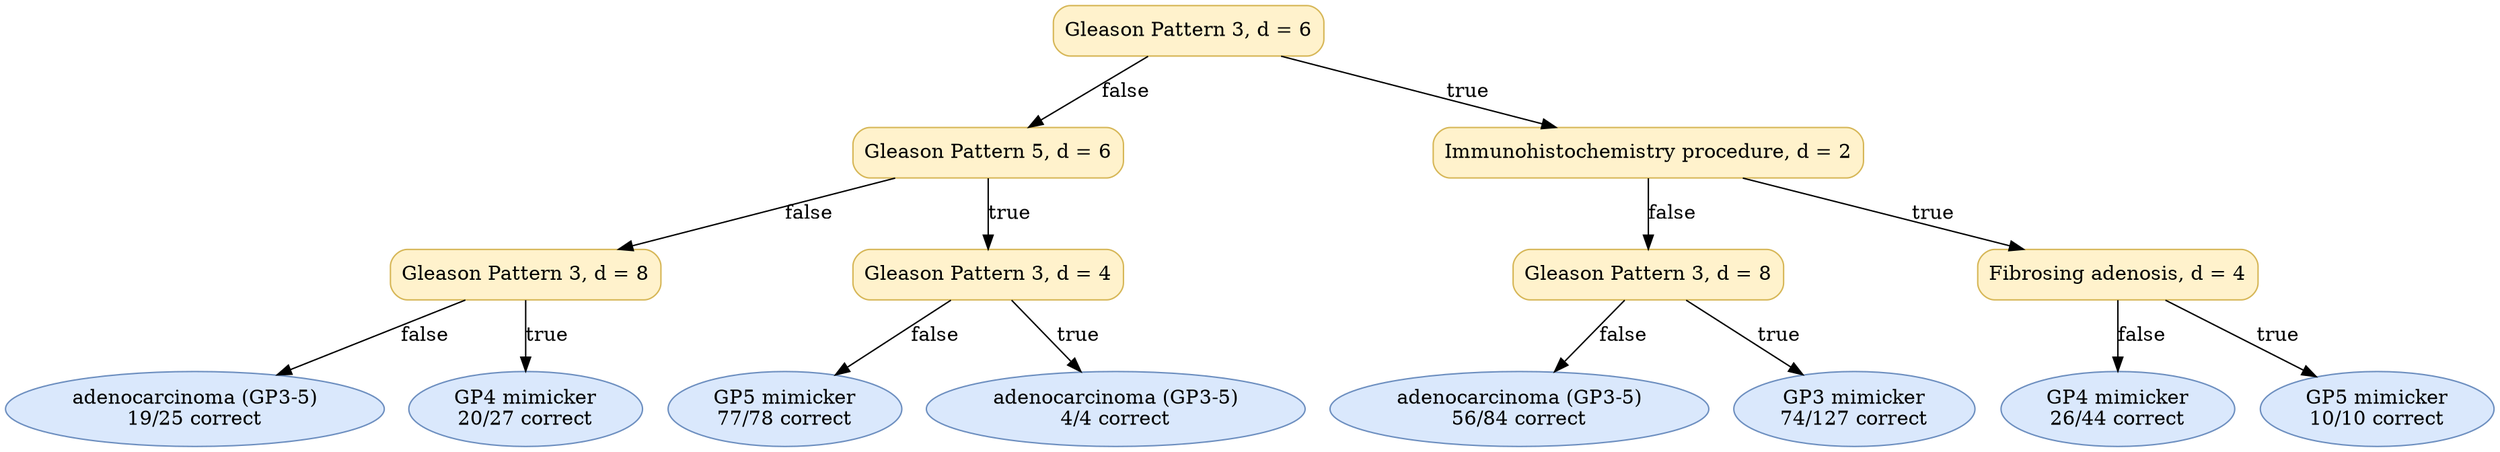 digraph "DT" {
fontname="Times-Roman";
label="";
node [fontname="Times-Roman"];
Node1 [color="#D6B656", fillcolor="#FFF2CC", label="Gleason Pattern 3, d = 6", shape="box", style="rounded,filled"];
Node2 [color="#D6B656", fillcolor="#FFF2CC", label="Gleason Pattern 5, d = 6", shape="box", style="rounded,filled"];
Node3 [color="#D6B656", fillcolor="#FFF2CC", label="Gleason Pattern 3, d = 8", shape="box", style="rounded,filled"];
Node4 [color="#6C8EBF", fillcolor="#DAE8FC", label=<adenocarcinoma (GP3-5)<br/>19/25 correct>, shape="ellipse", style="rounded,filled"];
Node5 [color="#6C8EBF", fillcolor="#DAE8FC", label=<GP4 mimicker<br/>20/27 correct>, shape="ellipse", style="rounded,filled"];
Node6 [color="#D6B656", fillcolor="#FFF2CC", label="Gleason Pattern 3, d = 4", shape="box", style="rounded,filled"];
Node7 [color="#6C8EBF", fillcolor="#DAE8FC", label=<GP5 mimicker<br/>77/78 correct>, shape="ellipse", style="rounded,filled"];
Node8 [color="#6C8EBF", fillcolor="#DAE8FC", label=<adenocarcinoma (GP3-5)<br/>4/4 correct>, shape="ellipse", style="rounded,filled"];
Node9 [color="#D6B656", fillcolor="#FFF2CC", label="Immunohistochemistry procedure, d = 2", shape="box", style="rounded,filled"];
Node10 [color="#D6B656", fillcolor="#FFF2CC", label="Gleason Pattern 3, d = 8", shape="box", style="rounded,filled"];
Node11 [color="#6C8EBF", fillcolor="#DAE8FC", label=<adenocarcinoma (GP3-5)<br/>56/84 correct>, shape="ellipse", style="rounded,filled"];
Node12 [color="#6C8EBF", fillcolor="#DAE8FC", label=<GP3 mimicker<br/>74/127 correct>, shape="ellipse", style="rounded,filled"];
Node13 [color="#D6B656", fillcolor="#FFF2CC", label="Fibrosing adenosis, d = 4", shape="box", style="rounded,filled"];
Node14 [color="#6C8EBF", fillcolor="#DAE8FC", label=<GP4 mimicker<br/>26/44 correct>, shape="ellipse", style="rounded,filled"];
Node15 [color="#6C8EBF", fillcolor="#DAE8FC", label=<GP5 mimicker<br/>10/10 correct>, shape="ellipse", style="rounded,filled"];
Node1 -> Node2  [key=0, label="false"];
Node1 -> Node9  [key=0, label="true"];
Node2 -> Node3  [key=0, label="false"];
Node2 -> Node6  [key=0, label="true"];
Node3 -> Node4  [key=0, label="false"];
Node3 -> Node5  [key=0, label="true"];
Node6 -> Node7  [key=0, label="false"];
Node6 -> Node8  [key=0, label="true"];
Node9 -> Node10  [key=0, label="false"];
Node9 -> Node13  [key=0, label="true"];
Node10 -> Node11  [key=0, label="false"];
Node10 -> Node12  [key=0, label="true"];
Node13 -> Node14  [key=0, label="false"];
Node13 -> Node15  [key=0, label="true"];
}
